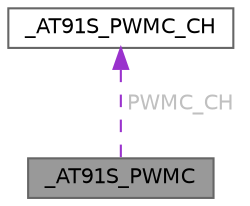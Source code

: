 digraph "_AT91S_PWMC"
{
 // LATEX_PDF_SIZE
  bgcolor="transparent";
  edge [fontname=Helvetica,fontsize=10,labelfontname=Helvetica,labelfontsize=10];
  node [fontname=Helvetica,fontsize=10,shape=box,height=0.2,width=0.4];
  Node1 [id="Node000001",label="_AT91S_PWMC",height=0.2,width=0.4,color="gray40", fillcolor="grey60", style="filled", fontcolor="black",tooltip=" "];
  Node2 -> Node1 [id="edge1_Node000001_Node000002",dir="back",color="darkorchid3",style="dashed",tooltip=" ",label=<<TABLE CELLBORDER="0" BORDER="0"><TR><TD VALIGN="top" ALIGN="LEFT" CELLPADDING="1" CELLSPACING="0">PWMC_CH</TD></TR>
</TABLE>> ,fontcolor="grey" ];
  Node2 [id="Node000002",label="_AT91S_PWMC_CH",height=0.2,width=0.4,color="gray40", fillcolor="white", style="filled",URL="$struct___a_t91_s___p_w_m_c___c_h.html",tooltip=" "];
}
